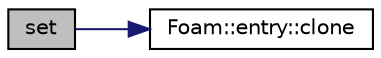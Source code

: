 digraph "set"
{
  bgcolor="transparent";
  edge [fontname="Helvetica",fontsize="10",labelfontname="Helvetica",labelfontsize="10"];
  node [fontname="Helvetica",fontsize="10",shape=record];
  rankdir="LR";
  Node34252 [label="set",height=0.2,width=0.4,color="black", fillcolor="grey75", style="filled", fontcolor="black"];
  Node34252 -> Node34253 [color="midnightblue",fontsize="10",style="solid",fontname="Helvetica"];
  Node34253 [label="Foam::entry::clone",height=0.2,width=0.4,color="black",URL="$a27137.html#ad63ec96d7c9dad69a12b0a7633dc07c1",tooltip="Construct on freestore as copy with reference to the. "];
}
